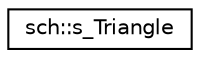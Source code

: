 digraph "Graphical Class Hierarchy"
{
  edge [fontname="Helvetica",fontsize="10",labelfontname="Helvetica",labelfontsize="10"];
  node [fontname="Helvetica",fontsize="10",shape=record];
  rankdir="LR";
  Node0 [label="sch::s_Triangle",height=0.2,width=0.4,color="black", fillcolor="white", style="filled",URL="$structsch_1_1s__Triangle.html",tooltip="Defines a triangle. "];
}
